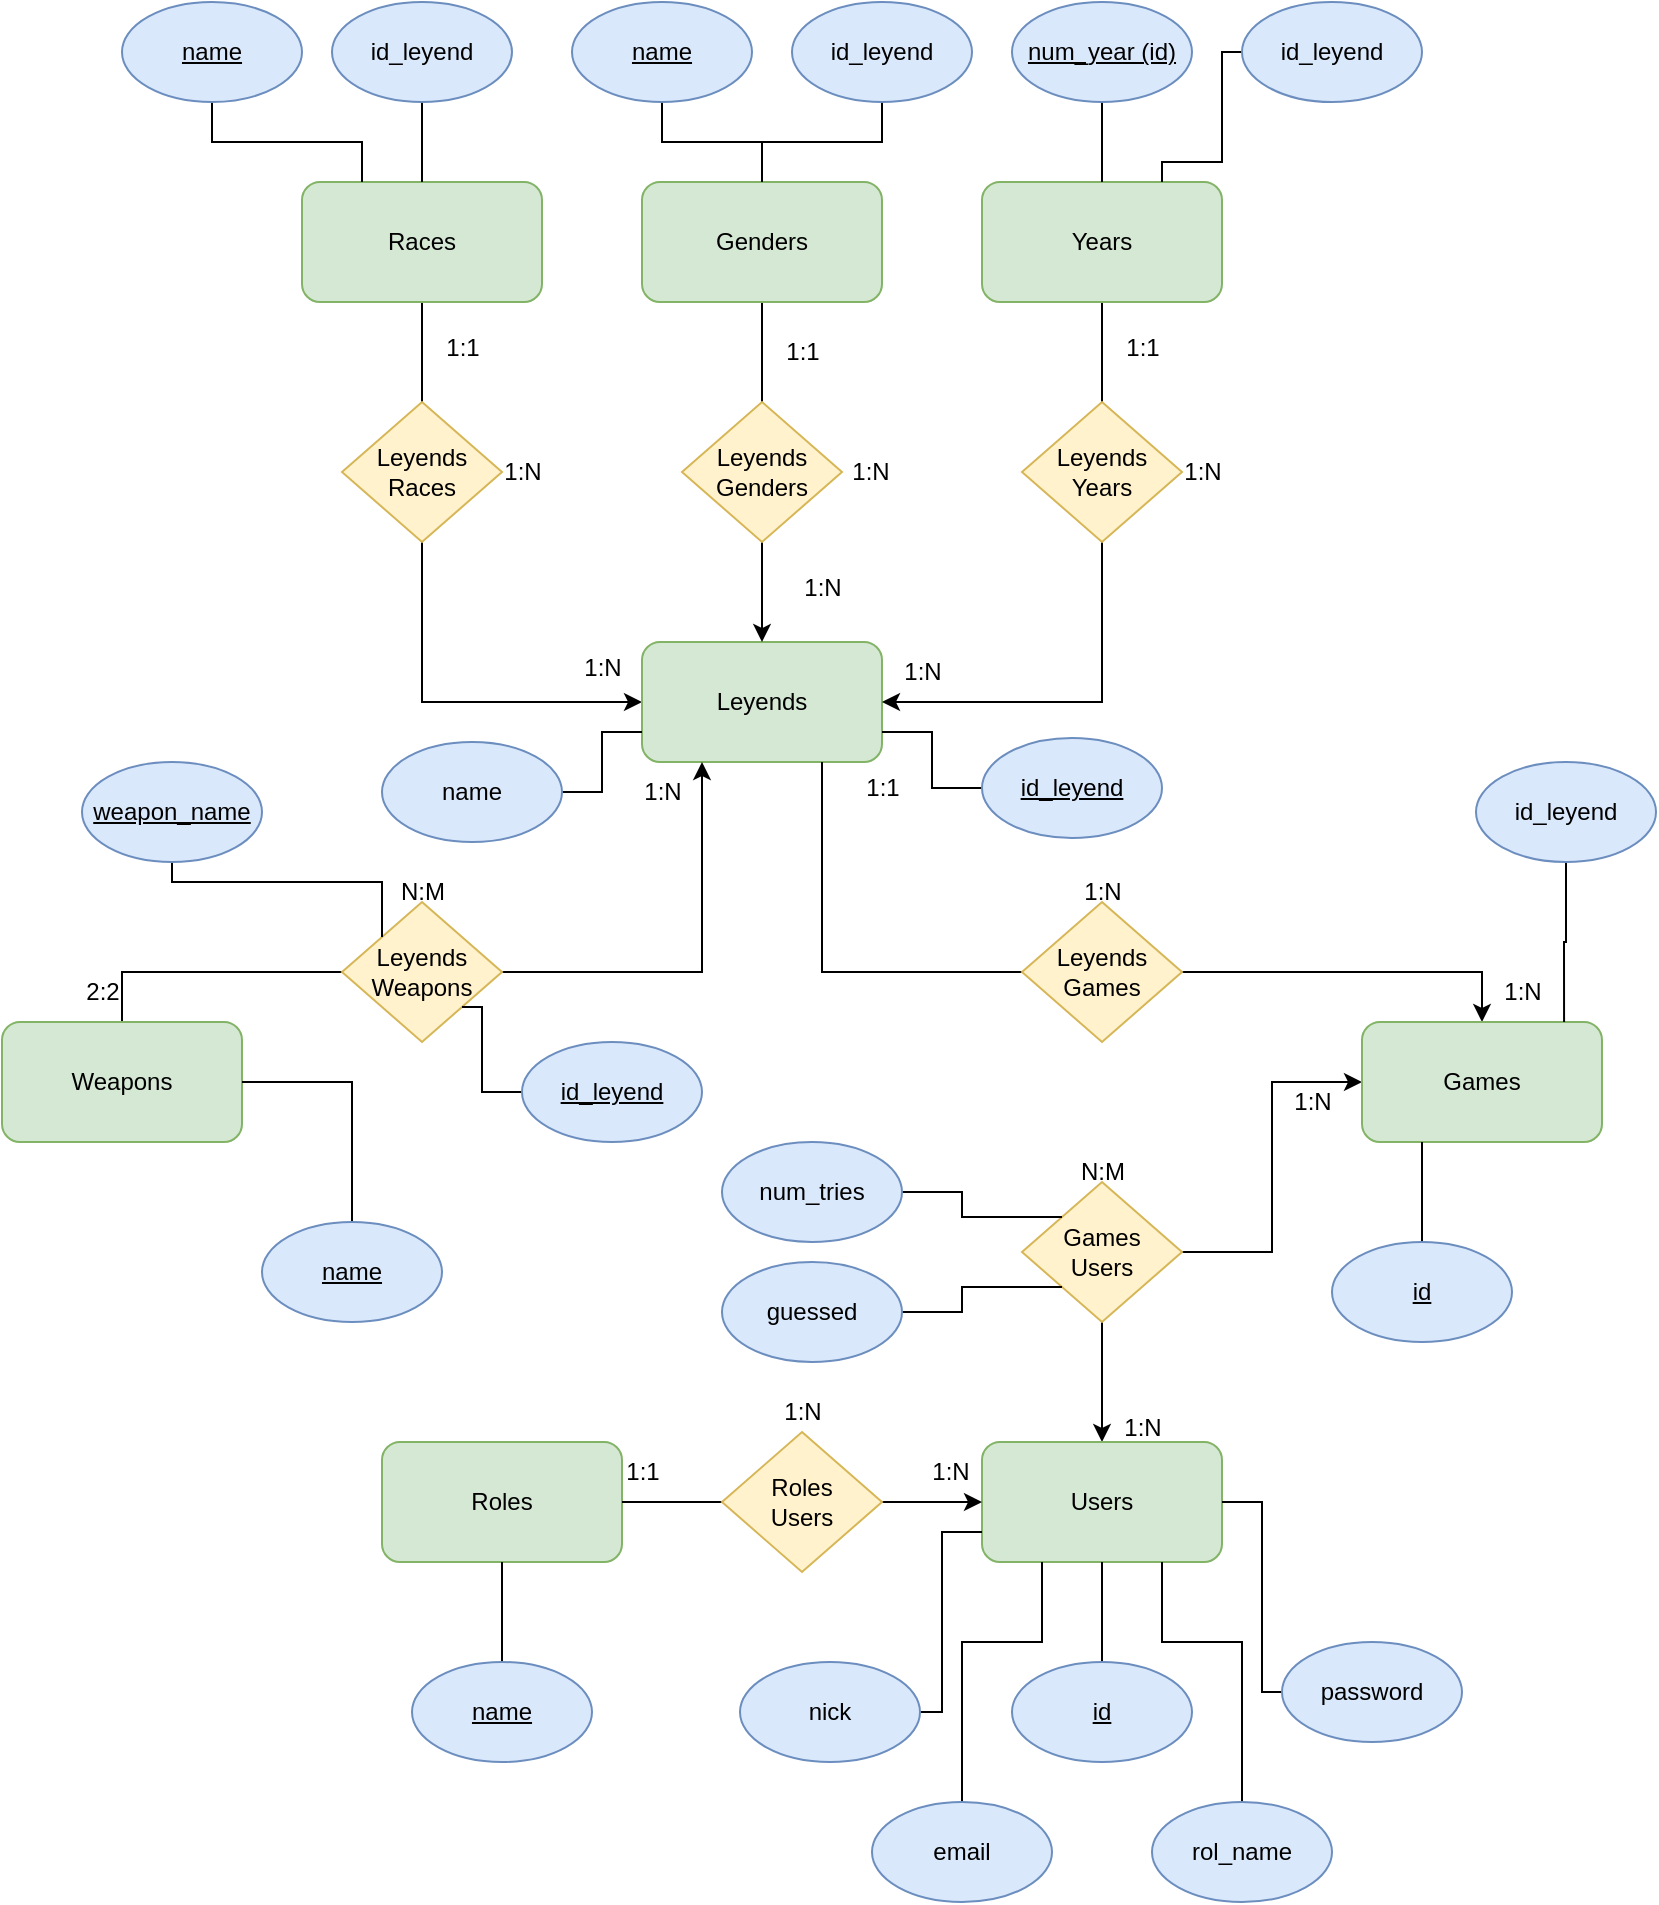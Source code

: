 <mxfile version="21.5.0" type="github">
  <diagram name="Página-1" id="Ztjt0sGCrl9UJwy7tRwZ">
    <mxGraphModel dx="1042" dy="934" grid="1" gridSize="10" guides="1" tooltips="1" connect="1" arrows="1" fold="1" page="1" pageScale="1" pageWidth="827" pageHeight="1169" math="0" shadow="0">
      <root>
        <mxCell id="0" />
        <mxCell id="1" parent="0" />
        <mxCell id="nC696HbYTrgD9M_bG4P8-10" style="edgeStyle=orthogonalEdgeStyle;rounded=0;orthogonalLoop=1;jettySize=auto;html=1;entryX=0.5;entryY=1;entryDx=0;entryDy=0;endArrow=none;endFill=0;startArrow=classic;startFill=1;" parent="1" source="nC696HbYTrgD9M_bG4P8-1" target="nC696HbYTrgD9M_bG4P8-8" edge="1">
          <mxGeometry relative="1" as="geometry" />
        </mxCell>
        <mxCell id="nC696HbYTrgD9M_bG4P8-1" value="Leyends" style="rounded=1;whiteSpace=wrap;html=1;fillColor=#d5e8d4;strokeColor=#82b366;" parent="1" vertex="1">
          <mxGeometry x="320" y="370" width="120" height="60" as="geometry" />
        </mxCell>
        <mxCell id="nC696HbYTrgD9M_bG4P8-3" style="edgeStyle=orthogonalEdgeStyle;rounded=0;orthogonalLoop=1;jettySize=auto;html=1;" parent="1" source="nC696HbYTrgD9M_bG4P8-2" target="nC696HbYTrgD9M_bG4P8-1" edge="1">
          <mxGeometry relative="1" as="geometry" />
        </mxCell>
        <mxCell id="nC696HbYTrgD9M_bG4P8-5" style="edgeStyle=orthogonalEdgeStyle;rounded=0;orthogonalLoop=1;jettySize=auto;html=1;endArrow=none;endFill=0;" parent="1" source="nC696HbYTrgD9M_bG4P8-2" target="nC696HbYTrgD9M_bG4P8-4" edge="1">
          <mxGeometry relative="1" as="geometry" />
        </mxCell>
        <mxCell id="nC696HbYTrgD9M_bG4P8-2" value="Leyends&lt;br&gt;Genders" style="rhombus;whiteSpace=wrap;html=1;fillColor=#fff2cc;strokeColor=#d6b656;" parent="1" vertex="1">
          <mxGeometry x="340" y="250" width="80" height="70" as="geometry" />
        </mxCell>
        <mxCell id="nC696HbYTrgD9M_bG4P8-58" style="edgeStyle=orthogonalEdgeStyle;rounded=0;orthogonalLoop=1;jettySize=auto;html=1;endArrow=none;endFill=0;" parent="1" source="nC696HbYTrgD9M_bG4P8-4" target="nC696HbYTrgD9M_bG4P8-57" edge="1">
          <mxGeometry relative="1" as="geometry" />
        </mxCell>
        <mxCell id="nC696HbYTrgD9M_bG4P8-4" value="Genders" style="rounded=1;whiteSpace=wrap;html=1;fillColor=#d5e8d4;strokeColor=#82b366;" parent="1" vertex="1">
          <mxGeometry x="320" y="140" width="120" height="60" as="geometry" />
        </mxCell>
        <mxCell id="nC696HbYTrgD9M_bG4P8-6" value="1:1" style="text;html=1;align=center;verticalAlign=middle;resizable=0;points=[];autosize=1;strokeColor=none;fillColor=none;" parent="1" vertex="1">
          <mxGeometry x="380" y="210" width="40" height="30" as="geometry" />
        </mxCell>
        <mxCell id="nC696HbYTrgD9M_bG4P8-7" value="1:N" style="text;html=1;align=center;verticalAlign=middle;resizable=0;points=[];autosize=1;strokeColor=none;fillColor=none;" parent="1" vertex="1">
          <mxGeometry x="390" y="328" width="40" height="30" as="geometry" />
        </mxCell>
        <mxCell id="nC696HbYTrgD9M_bG4P8-12" style="edgeStyle=orthogonalEdgeStyle;rounded=0;orthogonalLoop=1;jettySize=auto;html=1;endArrow=none;endFill=0;" parent="1" source="nC696HbYTrgD9M_bG4P8-8" target="nC696HbYTrgD9M_bG4P8-11" edge="1">
          <mxGeometry relative="1" as="geometry" />
        </mxCell>
        <mxCell id="nC696HbYTrgD9M_bG4P8-8" value="Leyends&lt;br&gt;Races" style="rhombus;whiteSpace=wrap;html=1;fillColor=#fff2cc;strokeColor=#d6b656;" parent="1" vertex="1">
          <mxGeometry x="170" y="250" width="80" height="70" as="geometry" />
        </mxCell>
        <mxCell id="nC696HbYTrgD9M_bG4P8-9" value="1:N" style="text;html=1;align=center;verticalAlign=middle;resizable=0;points=[];autosize=1;strokeColor=none;fillColor=none;" parent="1" vertex="1">
          <mxGeometry x="414" y="270" width="40" height="30" as="geometry" />
        </mxCell>
        <mxCell id="nC696HbYTrgD9M_bG4P8-11" value="Races" style="rounded=1;whiteSpace=wrap;html=1;fillColor=#d5e8d4;strokeColor=#82b366;" parent="1" vertex="1">
          <mxGeometry x="150" y="140" width="120" height="60" as="geometry" />
        </mxCell>
        <mxCell id="nC696HbYTrgD9M_bG4P8-13" value="1:1" style="text;html=1;align=center;verticalAlign=middle;resizable=0;points=[];autosize=1;strokeColor=none;fillColor=none;" parent="1" vertex="1">
          <mxGeometry x="210" y="208" width="40" height="30" as="geometry" />
        </mxCell>
        <mxCell id="nC696HbYTrgD9M_bG4P8-14" value="1:N" style="text;html=1;align=center;verticalAlign=middle;resizable=0;points=[];autosize=1;strokeColor=none;fillColor=none;" parent="1" vertex="1">
          <mxGeometry x="280" y="368" width="40" height="30" as="geometry" />
        </mxCell>
        <mxCell id="nC696HbYTrgD9M_bG4P8-15" value="N:M" style="text;html=1;align=center;verticalAlign=middle;resizable=0;points=[];autosize=1;strokeColor=none;fillColor=none;" parent="1" vertex="1">
          <mxGeometry x="185" y="480" width="50" height="30" as="geometry" />
        </mxCell>
        <mxCell id="nC696HbYTrgD9M_bG4P8-16" style="edgeStyle=orthogonalEdgeStyle;rounded=0;orthogonalLoop=1;jettySize=auto;html=1;endArrow=none;endFill=0;" parent="1" source="nC696HbYTrgD9M_bG4P8-17" target="nC696HbYTrgD9M_bG4P8-18" edge="1">
          <mxGeometry relative="1" as="geometry" />
        </mxCell>
        <mxCell id="nC696HbYTrgD9M_bG4P8-21" style="edgeStyle=orthogonalEdgeStyle;rounded=0;orthogonalLoop=1;jettySize=auto;html=1;entryX=1;entryY=0.5;entryDx=0;entryDy=0;exitX=0.5;exitY=1;exitDx=0;exitDy=0;" parent="1" source="nC696HbYTrgD9M_bG4P8-17" target="nC696HbYTrgD9M_bG4P8-1" edge="1">
          <mxGeometry relative="1" as="geometry" />
        </mxCell>
        <mxCell id="nC696HbYTrgD9M_bG4P8-17" value="Leyends&lt;br&gt;Years" style="rhombus;whiteSpace=wrap;html=1;fillColor=#fff2cc;strokeColor=#d6b656;" parent="1" vertex="1">
          <mxGeometry x="510" y="250" width="80" height="70" as="geometry" />
        </mxCell>
        <mxCell id="nC696HbYTrgD9M_bG4P8-18" value="Years" style="rounded=1;whiteSpace=wrap;html=1;fillColor=#d5e8d4;strokeColor=#82b366;" parent="1" vertex="1">
          <mxGeometry x="490" y="140" width="120" height="60" as="geometry" />
        </mxCell>
        <mxCell id="nC696HbYTrgD9M_bG4P8-19" value="1:1" style="text;html=1;align=center;verticalAlign=middle;resizable=0;points=[];autosize=1;strokeColor=none;fillColor=none;" parent="1" vertex="1">
          <mxGeometry x="550" y="208" width="40" height="30" as="geometry" />
        </mxCell>
        <mxCell id="nC696HbYTrgD9M_bG4P8-20" value="1:N" style="text;html=1;align=center;verticalAlign=middle;resizable=0;points=[];autosize=1;strokeColor=none;fillColor=none;" parent="1" vertex="1">
          <mxGeometry x="580" y="270" width="40" height="30" as="geometry" />
        </mxCell>
        <mxCell id="nC696HbYTrgD9M_bG4P8-22" value="1:N" style="text;html=1;align=center;verticalAlign=middle;resizable=0;points=[];autosize=1;strokeColor=none;fillColor=none;" parent="1" vertex="1">
          <mxGeometry x="440" y="370" width="40" height="30" as="geometry" />
        </mxCell>
        <mxCell id="nC696HbYTrgD9M_bG4P8-23" style="edgeStyle=orthogonalEdgeStyle;rounded=0;orthogonalLoop=1;jettySize=auto;html=1;endArrow=none;endFill=0;entryX=0.5;entryY=0;entryDx=0;entryDy=0;" parent="1" source="nC696HbYTrgD9M_bG4P8-24" target="nC696HbYTrgD9M_bG4P8-25" edge="1">
          <mxGeometry relative="1" as="geometry" />
        </mxCell>
        <mxCell id="nC696HbYTrgD9M_bG4P8-27" style="edgeStyle=orthogonalEdgeStyle;rounded=0;orthogonalLoop=1;jettySize=auto;html=1;entryX=0.25;entryY=1;entryDx=0;entryDy=0;" parent="1" source="nC696HbYTrgD9M_bG4P8-24" target="nC696HbYTrgD9M_bG4P8-1" edge="1">
          <mxGeometry relative="1" as="geometry" />
        </mxCell>
        <mxCell id="nC696HbYTrgD9M_bG4P8-24" value="Leyends&lt;br&gt;Weapons" style="rhombus;whiteSpace=wrap;html=1;fillColor=#fff2cc;strokeColor=#d6b656;" parent="1" vertex="1">
          <mxGeometry x="170" y="500" width="80" height="70" as="geometry" />
        </mxCell>
        <mxCell id="nC696HbYTrgD9M_bG4P8-25" value="Weapons" style="rounded=1;whiteSpace=wrap;html=1;fillColor=#d5e8d4;strokeColor=#82b366;" parent="1" vertex="1">
          <mxGeometry y="560" width="120" height="60" as="geometry" />
        </mxCell>
        <mxCell id="nC696HbYTrgD9M_bG4P8-28" value="2:2" style="text;html=1;align=center;verticalAlign=middle;resizable=0;points=[];autosize=1;strokeColor=none;fillColor=none;" parent="1" vertex="1">
          <mxGeometry x="30" y="530" width="40" height="30" as="geometry" />
        </mxCell>
        <mxCell id="nC696HbYTrgD9M_bG4P8-29" value="1:N" style="text;html=1;align=center;verticalAlign=middle;resizable=0;points=[];autosize=1;strokeColor=none;fillColor=none;" parent="1" vertex="1">
          <mxGeometry x="310" y="430" width="40" height="30" as="geometry" />
        </mxCell>
        <mxCell id="nC696HbYTrgD9M_bG4P8-31" style="edgeStyle=orthogonalEdgeStyle;rounded=0;orthogonalLoop=1;jettySize=auto;html=1;entryX=0.75;entryY=1;entryDx=0;entryDy=0;endArrow=none;endFill=0;" parent="1" source="nC696HbYTrgD9M_bG4P8-30" target="nC696HbYTrgD9M_bG4P8-1" edge="1">
          <mxGeometry relative="1" as="geometry" />
        </mxCell>
        <mxCell id="nC696HbYTrgD9M_bG4P8-33" style="edgeStyle=orthogonalEdgeStyle;rounded=0;orthogonalLoop=1;jettySize=auto;html=1;entryX=0.5;entryY=0;entryDx=0;entryDy=0;" parent="1" source="nC696HbYTrgD9M_bG4P8-30" target="nC696HbYTrgD9M_bG4P8-32" edge="1">
          <mxGeometry relative="1" as="geometry" />
        </mxCell>
        <mxCell id="nC696HbYTrgD9M_bG4P8-30" value="Leyends&lt;br&gt;Games" style="rhombus;whiteSpace=wrap;html=1;fillColor=#fff2cc;strokeColor=#d6b656;" parent="1" vertex="1">
          <mxGeometry x="510" y="500" width="80" height="70" as="geometry" />
        </mxCell>
        <mxCell id="nC696HbYTrgD9M_bG4P8-39" style="edgeStyle=orthogonalEdgeStyle;rounded=0;orthogonalLoop=1;jettySize=auto;html=1;entryX=1;entryY=0.5;entryDx=0;entryDy=0;endArrow=none;endFill=0;startArrow=classic;startFill=1;" parent="1" source="nC696HbYTrgD9M_bG4P8-32" target="nC696HbYTrgD9M_bG4P8-38" edge="1">
          <mxGeometry relative="1" as="geometry" />
        </mxCell>
        <mxCell id="nC696HbYTrgD9M_bG4P8-32" value="Games" style="rounded=1;whiteSpace=wrap;html=1;fillColor=#d5e8d4;strokeColor=#82b366;" parent="1" vertex="1">
          <mxGeometry x="680" y="560" width="120" height="60" as="geometry" />
        </mxCell>
        <mxCell id="nC696HbYTrgD9M_bG4P8-34" value="1:N" style="text;html=1;align=center;verticalAlign=middle;resizable=0;points=[];autosize=1;strokeColor=none;fillColor=none;" parent="1" vertex="1">
          <mxGeometry x="740" y="530" width="40" height="30" as="geometry" />
        </mxCell>
        <mxCell id="nC696HbYTrgD9M_bG4P8-36" value="1:1" style="text;html=1;align=center;verticalAlign=middle;resizable=0;points=[];autosize=1;strokeColor=none;fillColor=none;" parent="1" vertex="1">
          <mxGeometry x="420" y="428" width="40" height="30" as="geometry" />
        </mxCell>
        <mxCell id="nC696HbYTrgD9M_bG4P8-37" value="1:N" style="text;html=1;align=center;verticalAlign=middle;resizable=0;points=[];autosize=1;strokeColor=none;fillColor=none;" parent="1" vertex="1">
          <mxGeometry x="530" y="480" width="40" height="30" as="geometry" />
        </mxCell>
        <mxCell id="nC696HbYTrgD9M_bG4P8-41" style="edgeStyle=orthogonalEdgeStyle;rounded=0;orthogonalLoop=1;jettySize=auto;html=1;" parent="1" source="nC696HbYTrgD9M_bG4P8-38" target="nC696HbYTrgD9M_bG4P8-40" edge="1">
          <mxGeometry relative="1" as="geometry" />
        </mxCell>
        <mxCell id="nC696HbYTrgD9M_bG4P8-38" value="Games&lt;br&gt;Users" style="rhombus;whiteSpace=wrap;html=1;fillColor=#fff2cc;strokeColor=#d6b656;" parent="1" vertex="1">
          <mxGeometry x="510" y="640" width="80" height="70" as="geometry" />
        </mxCell>
        <mxCell id="nC696HbYTrgD9M_bG4P8-40" value="Users" style="rounded=1;whiteSpace=wrap;html=1;fillColor=#d5e8d4;strokeColor=#82b366;" parent="1" vertex="1">
          <mxGeometry x="490" y="770" width="120" height="60" as="geometry" />
        </mxCell>
        <mxCell id="nC696HbYTrgD9M_bG4P8-42" value="N:M" style="text;html=1;align=center;verticalAlign=middle;resizable=0;points=[];autosize=1;strokeColor=none;fillColor=none;" parent="1" vertex="1">
          <mxGeometry x="525" y="620" width="50" height="30" as="geometry" />
        </mxCell>
        <mxCell id="nC696HbYTrgD9M_bG4P8-43" value="1:N" style="text;html=1;align=center;verticalAlign=middle;resizable=0;points=[];autosize=1;strokeColor=none;fillColor=none;" parent="1" vertex="1">
          <mxGeometry x="635" y="585" width="40" height="30" as="geometry" />
        </mxCell>
        <mxCell id="nC696HbYTrgD9M_bG4P8-44" value="1:N" style="text;html=1;align=center;verticalAlign=middle;resizable=0;points=[];autosize=1;strokeColor=none;fillColor=none;" parent="1" vertex="1">
          <mxGeometry x="550" y="748" width="40" height="30" as="geometry" />
        </mxCell>
        <mxCell id="nC696HbYTrgD9M_bG4P8-45" value="Roles" style="rounded=1;whiteSpace=wrap;html=1;fillColor=#d5e8d4;strokeColor=#82b366;" parent="1" vertex="1">
          <mxGeometry x="190" y="770" width="120" height="60" as="geometry" />
        </mxCell>
        <mxCell id="nC696HbYTrgD9M_bG4P8-47" style="edgeStyle=orthogonalEdgeStyle;rounded=0;orthogonalLoop=1;jettySize=auto;html=1;" parent="1" source="nC696HbYTrgD9M_bG4P8-46" target="nC696HbYTrgD9M_bG4P8-40" edge="1">
          <mxGeometry relative="1" as="geometry" />
        </mxCell>
        <mxCell id="nC696HbYTrgD9M_bG4P8-48" style="edgeStyle=orthogonalEdgeStyle;rounded=0;orthogonalLoop=1;jettySize=auto;html=1;endArrow=none;endFill=0;" parent="1" source="nC696HbYTrgD9M_bG4P8-46" target="nC696HbYTrgD9M_bG4P8-45" edge="1">
          <mxGeometry relative="1" as="geometry" />
        </mxCell>
        <mxCell id="nC696HbYTrgD9M_bG4P8-46" value="Roles&lt;br&gt;Users" style="rhombus;whiteSpace=wrap;html=1;fillColor=#fff2cc;strokeColor=#d6b656;" parent="1" vertex="1">
          <mxGeometry x="360" y="765" width="80" height="70" as="geometry" />
        </mxCell>
        <mxCell id="nC696HbYTrgD9M_bG4P8-49" value="1:N" style="text;html=1;align=center;verticalAlign=middle;resizable=0;points=[];autosize=1;strokeColor=none;fillColor=none;" parent="1" vertex="1">
          <mxGeometry x="380" y="740" width="40" height="30" as="geometry" />
        </mxCell>
        <mxCell id="nC696HbYTrgD9M_bG4P8-50" value="1:N" style="text;html=1;align=center;verticalAlign=middle;resizable=0;points=[];autosize=1;strokeColor=none;fillColor=none;" parent="1" vertex="1">
          <mxGeometry x="454" y="770" width="40" height="30" as="geometry" />
        </mxCell>
        <mxCell id="nC696HbYTrgD9M_bG4P8-51" value="1:1" style="text;html=1;align=center;verticalAlign=middle;resizable=0;points=[];autosize=1;strokeColor=none;fillColor=none;" parent="1" vertex="1">
          <mxGeometry x="300" y="770" width="40" height="30" as="geometry" />
        </mxCell>
        <mxCell id="nC696HbYTrgD9M_bG4P8-53" style="edgeStyle=orthogonalEdgeStyle;rounded=0;orthogonalLoop=1;jettySize=auto;html=1;endArrow=none;endFill=0;" parent="1" source="nC696HbYTrgD9M_bG4P8-52" target="nC696HbYTrgD9M_bG4P8-18" edge="1">
          <mxGeometry relative="1" as="geometry" />
        </mxCell>
        <mxCell id="nC696HbYTrgD9M_bG4P8-52" value="&lt;u&gt;num_year (id)&lt;/u&gt;" style="ellipse;whiteSpace=wrap;html=1;fillColor=#dae8fc;strokeColor=#6c8ebf;" parent="1" vertex="1">
          <mxGeometry x="505" y="50" width="90" height="50" as="geometry" />
        </mxCell>
        <mxCell id="nC696HbYTrgD9M_bG4P8-55" style="edgeStyle=orthogonalEdgeStyle;rounded=0;orthogonalLoop=1;jettySize=auto;html=1;entryX=0.75;entryY=0;entryDx=0;entryDy=0;endArrow=none;endFill=0;" parent="1" source="nC696HbYTrgD9M_bG4P8-54" target="nC696HbYTrgD9M_bG4P8-18" edge="1">
          <mxGeometry relative="1" as="geometry">
            <Array as="points">
              <mxPoint x="610" y="75" />
              <mxPoint x="610" y="130" />
              <mxPoint x="580" y="130" />
            </Array>
          </mxGeometry>
        </mxCell>
        <mxCell id="nC696HbYTrgD9M_bG4P8-54" value="id_leyend" style="ellipse;whiteSpace=wrap;html=1;fillColor=#dae8fc;strokeColor=#6c8ebf;" parent="1" vertex="1">
          <mxGeometry x="620" y="50" width="90" height="50" as="geometry" />
        </mxCell>
        <mxCell id="nC696HbYTrgD9M_bG4P8-59" style="edgeStyle=orthogonalEdgeStyle;rounded=0;orthogonalLoop=1;jettySize=auto;html=1;endArrow=none;endFill=0;" parent="1" source="nC696HbYTrgD9M_bG4P8-56" target="nC696HbYTrgD9M_bG4P8-4" edge="1">
          <mxGeometry relative="1" as="geometry" />
        </mxCell>
        <mxCell id="nC696HbYTrgD9M_bG4P8-56" value="&lt;u&gt;name&lt;/u&gt;" style="ellipse;whiteSpace=wrap;html=1;fillColor=#dae8fc;strokeColor=#6c8ebf;" parent="1" vertex="1">
          <mxGeometry x="285" y="50" width="90" height="50" as="geometry" />
        </mxCell>
        <mxCell id="nC696HbYTrgD9M_bG4P8-57" value="id_leyend" style="ellipse;whiteSpace=wrap;html=1;fillColor=#dae8fc;strokeColor=#6c8ebf;" parent="1" vertex="1">
          <mxGeometry x="395" y="50" width="90" height="50" as="geometry" />
        </mxCell>
        <mxCell id="nC696HbYTrgD9M_bG4P8-63" style="edgeStyle=orthogonalEdgeStyle;rounded=0;orthogonalLoop=1;jettySize=auto;html=1;entryX=0.25;entryY=0;entryDx=0;entryDy=0;endArrow=none;endFill=0;" parent="1" source="nC696HbYTrgD9M_bG4P8-60" target="nC696HbYTrgD9M_bG4P8-11" edge="1">
          <mxGeometry relative="1" as="geometry" />
        </mxCell>
        <mxCell id="nC696HbYTrgD9M_bG4P8-60" value="&lt;u&gt;name&lt;/u&gt;" style="ellipse;whiteSpace=wrap;html=1;fillColor=#dae8fc;strokeColor=#6c8ebf;" parent="1" vertex="1">
          <mxGeometry x="60" y="50" width="90" height="50" as="geometry" />
        </mxCell>
        <mxCell id="nC696HbYTrgD9M_bG4P8-62" style="edgeStyle=orthogonalEdgeStyle;rounded=0;orthogonalLoop=1;jettySize=auto;html=1;endArrow=none;endFill=0;" parent="1" source="nC696HbYTrgD9M_bG4P8-61" target="nC696HbYTrgD9M_bG4P8-11" edge="1">
          <mxGeometry relative="1" as="geometry" />
        </mxCell>
        <mxCell id="nC696HbYTrgD9M_bG4P8-61" value="id_leyend" style="ellipse;whiteSpace=wrap;html=1;fillColor=#dae8fc;strokeColor=#6c8ebf;" parent="1" vertex="1">
          <mxGeometry x="165" y="50" width="90" height="50" as="geometry" />
        </mxCell>
        <mxCell id="nC696HbYTrgD9M_bG4P8-64" value="1:N" style="text;html=1;align=center;verticalAlign=middle;resizable=0;points=[];autosize=1;strokeColor=none;fillColor=none;" parent="1" vertex="1">
          <mxGeometry x="240" y="270" width="40" height="30" as="geometry" />
        </mxCell>
        <mxCell id="nC696HbYTrgD9M_bG4P8-66" style="edgeStyle=orthogonalEdgeStyle;rounded=0;orthogonalLoop=1;jettySize=auto;html=1;entryX=1;entryY=0.75;entryDx=0;entryDy=0;endArrow=none;endFill=0;" parent="1" source="nC696HbYTrgD9M_bG4P8-65" target="nC696HbYTrgD9M_bG4P8-1" edge="1">
          <mxGeometry relative="1" as="geometry" />
        </mxCell>
        <mxCell id="nC696HbYTrgD9M_bG4P8-65" value="&lt;u&gt;id_leyend&lt;/u&gt;" style="ellipse;whiteSpace=wrap;html=1;fillColor=#dae8fc;strokeColor=#6c8ebf;" parent="1" vertex="1">
          <mxGeometry x="490" y="418" width="90" height="50" as="geometry" />
        </mxCell>
        <mxCell id="nC696HbYTrgD9M_bG4P8-68" style="edgeStyle=orthogonalEdgeStyle;rounded=0;orthogonalLoop=1;jettySize=auto;html=1;entryX=0;entryY=0.75;entryDx=0;entryDy=0;endArrow=none;endFill=0;" parent="1" source="nC696HbYTrgD9M_bG4P8-67" target="nC696HbYTrgD9M_bG4P8-1" edge="1">
          <mxGeometry relative="1" as="geometry" />
        </mxCell>
        <mxCell id="nC696HbYTrgD9M_bG4P8-67" value="name" style="ellipse;whiteSpace=wrap;html=1;fillColor=#dae8fc;strokeColor=#6c8ebf;" parent="1" vertex="1">
          <mxGeometry x="190" y="420" width="90" height="50" as="geometry" />
        </mxCell>
        <mxCell id="nC696HbYTrgD9M_bG4P8-72" style="edgeStyle=orthogonalEdgeStyle;rounded=0;orthogonalLoop=1;jettySize=auto;html=1;entryX=1;entryY=0.5;entryDx=0;entryDy=0;exitX=0.5;exitY=0;exitDx=0;exitDy=0;endArrow=none;endFill=0;" parent="1" source="nC696HbYTrgD9M_bG4P8-71" target="nC696HbYTrgD9M_bG4P8-25" edge="1">
          <mxGeometry relative="1" as="geometry" />
        </mxCell>
        <mxCell id="nC696HbYTrgD9M_bG4P8-71" value="&lt;u&gt;name&lt;/u&gt;" style="ellipse;whiteSpace=wrap;html=1;fillColor=#dae8fc;strokeColor=#6c8ebf;" parent="1" vertex="1">
          <mxGeometry x="130" y="660" width="90" height="50" as="geometry" />
        </mxCell>
        <mxCell id="nC696HbYTrgD9M_bG4P8-74" style="edgeStyle=orthogonalEdgeStyle;rounded=0;orthogonalLoop=1;jettySize=auto;html=1;entryX=0.842;entryY=0;entryDx=0;entryDy=0;entryPerimeter=0;endArrow=none;endFill=0;" parent="1" source="nC696HbYTrgD9M_bG4P8-73" target="nC696HbYTrgD9M_bG4P8-32" edge="1">
          <mxGeometry relative="1" as="geometry" />
        </mxCell>
        <mxCell id="nC696HbYTrgD9M_bG4P8-73" value="id_leyend" style="ellipse;whiteSpace=wrap;html=1;fillColor=#dae8fc;strokeColor=#6c8ebf;" parent="1" vertex="1">
          <mxGeometry x="737" y="430" width="90" height="50" as="geometry" />
        </mxCell>
        <mxCell id="nC696HbYTrgD9M_bG4P8-76" style="edgeStyle=orthogonalEdgeStyle;rounded=0;orthogonalLoop=1;jettySize=auto;html=1;entryX=0.25;entryY=1;entryDx=0;entryDy=0;endArrow=none;endFill=0;" parent="1" source="nC696HbYTrgD9M_bG4P8-75" target="nC696HbYTrgD9M_bG4P8-32" edge="1">
          <mxGeometry relative="1" as="geometry" />
        </mxCell>
        <mxCell id="nC696HbYTrgD9M_bG4P8-75" value="&lt;u&gt;id&lt;/u&gt;" style="ellipse;whiteSpace=wrap;html=1;fillColor=#dae8fc;strokeColor=#6c8ebf;" parent="1" vertex="1">
          <mxGeometry x="665" y="670" width="90" height="50" as="geometry" />
        </mxCell>
        <mxCell id="nC696HbYTrgD9M_bG4P8-82" style="edgeStyle=orthogonalEdgeStyle;rounded=0;orthogonalLoop=1;jettySize=auto;html=1;endArrow=none;endFill=0;" parent="1" source="nC696HbYTrgD9M_bG4P8-81" target="nC696HbYTrgD9M_bG4P8-45" edge="1">
          <mxGeometry relative="1" as="geometry" />
        </mxCell>
        <mxCell id="nC696HbYTrgD9M_bG4P8-81" value="&lt;u&gt;name&lt;/u&gt;" style="ellipse;whiteSpace=wrap;html=1;fillColor=#dae8fc;strokeColor=#6c8ebf;" parent="1" vertex="1">
          <mxGeometry x="205" y="880" width="90" height="50" as="geometry" />
        </mxCell>
        <mxCell id="nC696HbYTrgD9M_bG4P8-84" style="edgeStyle=orthogonalEdgeStyle;rounded=0;orthogonalLoop=1;jettySize=auto;html=1;entryX=0;entryY=0.75;entryDx=0;entryDy=0;endArrow=none;endFill=0;" parent="1" source="nC696HbYTrgD9M_bG4P8-83" target="nC696HbYTrgD9M_bG4P8-40" edge="1">
          <mxGeometry relative="1" as="geometry">
            <Array as="points">
              <mxPoint x="470" y="905" />
              <mxPoint x="470" y="815" />
            </Array>
          </mxGeometry>
        </mxCell>
        <mxCell id="nC696HbYTrgD9M_bG4P8-83" value="nick" style="ellipse;whiteSpace=wrap;html=1;fillColor=#dae8fc;strokeColor=#6c8ebf;" parent="1" vertex="1">
          <mxGeometry x="369" y="880" width="90" height="50" as="geometry" />
        </mxCell>
        <mxCell id="nC696HbYTrgD9M_bG4P8-86" style="edgeStyle=orthogonalEdgeStyle;rounded=0;orthogonalLoop=1;jettySize=auto;html=1;entryX=0.5;entryY=1;entryDx=0;entryDy=0;endArrow=none;endFill=0;" parent="1" source="nC696HbYTrgD9M_bG4P8-85" target="nC696HbYTrgD9M_bG4P8-40" edge="1">
          <mxGeometry relative="1" as="geometry" />
        </mxCell>
        <mxCell id="nC696HbYTrgD9M_bG4P8-85" value="&lt;u&gt;id&lt;/u&gt;" style="ellipse;whiteSpace=wrap;html=1;fillColor=#dae8fc;strokeColor=#6c8ebf;" parent="1" vertex="1">
          <mxGeometry x="505" y="880" width="90" height="50" as="geometry" />
        </mxCell>
        <mxCell id="nC696HbYTrgD9M_bG4P8-89" style="edgeStyle=orthogonalEdgeStyle;rounded=0;orthogonalLoop=1;jettySize=auto;html=1;entryX=1;entryY=0.5;entryDx=0;entryDy=0;endArrow=none;endFill=0;" parent="1" source="nC696HbYTrgD9M_bG4P8-88" target="nC696HbYTrgD9M_bG4P8-40" edge="1">
          <mxGeometry relative="1" as="geometry">
            <Array as="points">
              <mxPoint x="630" y="895" />
              <mxPoint x="630" y="800" />
            </Array>
          </mxGeometry>
        </mxCell>
        <mxCell id="nC696HbYTrgD9M_bG4P8-88" value="password" style="ellipse;whiteSpace=wrap;html=1;fillColor=#dae8fc;strokeColor=#6c8ebf;" parent="1" vertex="1">
          <mxGeometry x="640" y="870" width="90" height="50" as="geometry" />
        </mxCell>
        <mxCell id="nC696HbYTrgD9M_bG4P8-92" style="edgeStyle=orthogonalEdgeStyle;rounded=0;orthogonalLoop=1;jettySize=auto;html=1;entryX=0.25;entryY=1;entryDx=0;entryDy=0;endArrow=none;endFill=0;" parent="1" source="nC696HbYTrgD9M_bG4P8-90" target="nC696HbYTrgD9M_bG4P8-40" edge="1">
          <mxGeometry relative="1" as="geometry">
            <Array as="points">
              <mxPoint x="480" y="870" />
              <mxPoint x="520" y="870" />
            </Array>
          </mxGeometry>
        </mxCell>
        <mxCell id="nC696HbYTrgD9M_bG4P8-90" value="email" style="ellipse;whiteSpace=wrap;html=1;fillColor=#dae8fc;strokeColor=#6c8ebf;" parent="1" vertex="1">
          <mxGeometry x="435" y="950" width="90" height="50" as="geometry" />
        </mxCell>
        <mxCell id="nC696HbYTrgD9M_bG4P8-93" style="edgeStyle=orthogonalEdgeStyle;rounded=0;orthogonalLoop=1;jettySize=auto;html=1;entryX=0.75;entryY=1;entryDx=0;entryDy=0;exitX=0.5;exitY=0;exitDx=0;exitDy=0;endArrow=none;endFill=0;" parent="1" source="nC696HbYTrgD9M_bG4P8-91" target="nC696HbYTrgD9M_bG4P8-40" edge="1">
          <mxGeometry relative="1" as="geometry">
            <Array as="points">
              <mxPoint x="620" y="870" />
              <mxPoint x="580" y="870" />
            </Array>
          </mxGeometry>
        </mxCell>
        <mxCell id="nC696HbYTrgD9M_bG4P8-91" value="rol_name" style="ellipse;whiteSpace=wrap;html=1;fillColor=#dae8fc;strokeColor=#6c8ebf;" parent="1" vertex="1">
          <mxGeometry x="575" y="950" width="90" height="50" as="geometry" />
        </mxCell>
        <mxCell id="nC696HbYTrgD9M_bG4P8-95" style="edgeStyle=orthogonalEdgeStyle;rounded=0;orthogonalLoop=1;jettySize=auto;html=1;entryX=1;entryY=1;entryDx=0;entryDy=0;endArrow=none;endFill=0;" parent="1" source="nC696HbYTrgD9M_bG4P8-94" target="nC696HbYTrgD9M_bG4P8-24" edge="1">
          <mxGeometry relative="1" as="geometry" />
        </mxCell>
        <mxCell id="nC696HbYTrgD9M_bG4P8-94" value="&lt;u&gt;id_leyend&lt;/u&gt;" style="ellipse;whiteSpace=wrap;html=1;fillColor=#dae8fc;strokeColor=#6c8ebf;" parent="1" vertex="1">
          <mxGeometry x="260" y="570" width="90" height="50" as="geometry" />
        </mxCell>
        <mxCell id="nC696HbYTrgD9M_bG4P8-97" style="edgeStyle=orthogonalEdgeStyle;rounded=0;orthogonalLoop=1;jettySize=auto;html=1;entryX=0;entryY=0;entryDx=0;entryDy=0;endArrow=none;endFill=0;" parent="1" source="nC696HbYTrgD9M_bG4P8-96" target="nC696HbYTrgD9M_bG4P8-24" edge="1">
          <mxGeometry relative="1" as="geometry">
            <Array as="points">
              <mxPoint x="85" y="490" />
              <mxPoint x="190" y="490" />
            </Array>
          </mxGeometry>
        </mxCell>
        <mxCell id="nC696HbYTrgD9M_bG4P8-96" value="&lt;u&gt;weapon_name&lt;/u&gt;" style="ellipse;whiteSpace=wrap;html=1;fillColor=#dae8fc;strokeColor=#6c8ebf;" parent="1" vertex="1">
          <mxGeometry x="40" y="430" width="90" height="50" as="geometry" />
        </mxCell>
        <mxCell id="ZzmS9jOC9LmRhfNBvaeO-2" style="edgeStyle=orthogonalEdgeStyle;rounded=0;orthogonalLoop=1;jettySize=auto;html=1;endArrow=none;endFill=0;entryX=0;entryY=1;entryDx=0;entryDy=0;" parent="1" source="ZzmS9jOC9LmRhfNBvaeO-1" target="nC696HbYTrgD9M_bG4P8-38" edge="1">
          <mxGeometry relative="1" as="geometry" />
        </mxCell>
        <mxCell id="ZzmS9jOC9LmRhfNBvaeO-1" value="guessed" style="ellipse;whiteSpace=wrap;html=1;fillColor=#dae8fc;strokeColor=#6c8ebf;" parent="1" vertex="1">
          <mxGeometry x="360" y="680" width="90" height="50" as="geometry" />
        </mxCell>
        <mxCell id="ZzmS9jOC9LmRhfNBvaeO-4" style="edgeStyle=orthogonalEdgeStyle;rounded=0;orthogonalLoop=1;jettySize=auto;html=1;entryX=0;entryY=0;entryDx=0;entryDy=0;endArrow=none;endFill=0;" parent="1" source="ZzmS9jOC9LmRhfNBvaeO-3" target="nC696HbYTrgD9M_bG4P8-38" edge="1">
          <mxGeometry relative="1" as="geometry" />
        </mxCell>
        <mxCell id="ZzmS9jOC9LmRhfNBvaeO-3" value="num_tries" style="ellipse;whiteSpace=wrap;html=1;fillColor=#dae8fc;strokeColor=#6c8ebf;" parent="1" vertex="1">
          <mxGeometry x="360" y="620" width="90" height="50" as="geometry" />
        </mxCell>
      </root>
    </mxGraphModel>
  </diagram>
</mxfile>
